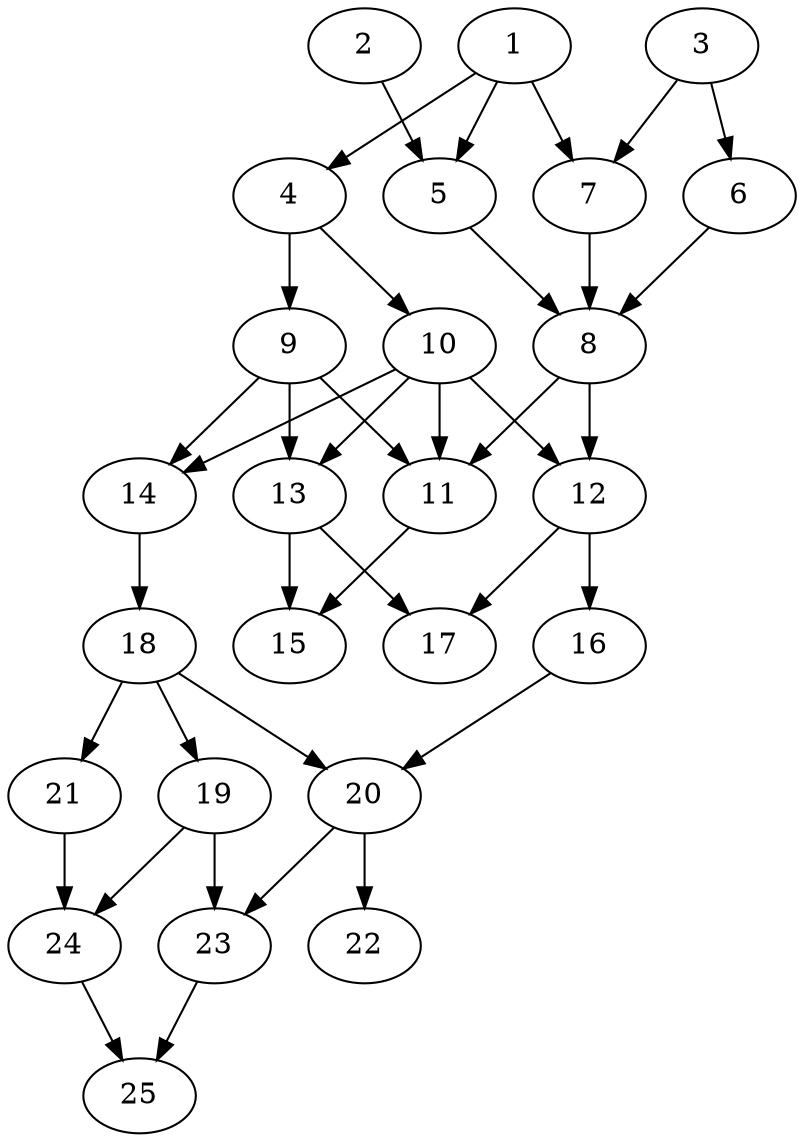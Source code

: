 // DAG automatically generated by daggen at Thu Oct  3 14:00:40 2019
// ./daggen --dot -n 25 --ccr 0.4 --fat 0.5 --regular 0.9 --density 0.7 --mindata 5242880 --maxdata 52428800 
digraph G {
  1 [size="101783040", alpha="0.01", expect_size="40713216"] 
  1 -> 4 [size ="40713216"]
  1 -> 5 [size ="40713216"]
  1 -> 7 [size ="40713216"]
  2 [size="13450240", alpha="0.04", expect_size="5380096"] 
  2 -> 5 [size ="5380096"]
  3 [size="70382080", alpha="0.03", expect_size="28152832"] 
  3 -> 6 [size ="28152832"]
  3 -> 7 [size ="28152832"]
  4 [size="33443840", alpha="0.05", expect_size="13377536"] 
  4 -> 9 [size ="13377536"]
  4 -> 10 [size ="13377536"]
  5 [size="24555520", alpha="0.17", expect_size="9822208"] 
  5 -> 8 [size ="9822208"]
  6 [size="102807040", alpha="0.09", expect_size="41122816"] 
  6 -> 8 [size ="41122816"]
  7 [size="31203840", alpha="0.17", expect_size="12481536"] 
  7 -> 8 [size ="12481536"]
  8 [size="94310400", alpha="0.03", expect_size="37724160"] 
  8 -> 11 [size ="37724160"]
  8 -> 12 [size ="37724160"]
  9 [size="85212160", alpha="0.03", expect_size="34084864"] 
  9 -> 11 [size ="34084864"]
  9 -> 13 [size ="34084864"]
  9 -> 14 [size ="34084864"]
  10 [size="28098560", alpha="0.09", expect_size="11239424"] 
  10 -> 11 [size ="11239424"]
  10 -> 12 [size ="11239424"]
  10 -> 13 [size ="11239424"]
  10 -> 14 [size ="11239424"]
  11 [size="31388160", alpha="0.18", expect_size="12555264"] 
  11 -> 15 [size ="12555264"]
  12 [size="35189760", alpha="0.10", expect_size="14075904"] 
  12 -> 16 [size ="14075904"]
  12 -> 17 [size ="14075904"]
  13 [size="57400320", alpha="0.19", expect_size="22960128"] 
  13 -> 15 [size ="22960128"]
  13 -> 17 [size ="22960128"]
  14 [size="75118080", alpha="0.13", expect_size="30047232"] 
  14 -> 18 [size ="30047232"]
  15 [size="102351360", alpha="0.19", expect_size="40940544"] 
  16 [size="86643200", alpha="0.11", expect_size="34657280"] 
  16 -> 20 [size ="34657280"]
  17 [size="24061440", alpha="0.05", expect_size="9624576"] 
  18 [size="124303360", alpha="0.16", expect_size="49721344"] 
  18 -> 19 [size ="49721344"]
  18 -> 20 [size ="49721344"]
  18 -> 21 [size ="49721344"]
  19 [size="22878720", alpha="0.06", expect_size="9151488"] 
  19 -> 23 [size ="9151488"]
  19 -> 24 [size ="9151488"]
  20 [size="37844480", alpha="0.04", expect_size="15137792"] 
  20 -> 22 [size ="15137792"]
  20 -> 23 [size ="15137792"]
  21 [size="91901440", alpha="0.17", expect_size="36760576"] 
  21 -> 24 [size ="36760576"]
  22 [size="77480960", alpha="0.09", expect_size="30992384"] 
  23 [size="17996800", alpha="0.12", expect_size="7198720"] 
  23 -> 25 [size ="7198720"]
  24 [size="130012160", alpha="0.18", expect_size="52004864"] 
  24 -> 25 [size ="52004864"]
  25 [size="87651840", alpha="0.06", expect_size="35060736"] 
}
